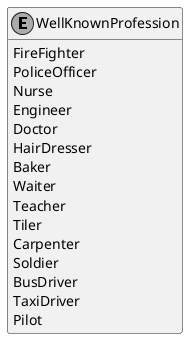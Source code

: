 ﻿@startuml
skinparam monochrome true
hide empty members

enum WellKnownProfession {
    FireFighter
    PoliceOfficer
    Nurse
    Engineer
    Doctor
    HairDresser
    Baker
    Waiter
    Teacher
    Tiler
    Carpenter
    Soldier
    BusDriver
    TaxiDriver
    Pilot
}

@enduml
